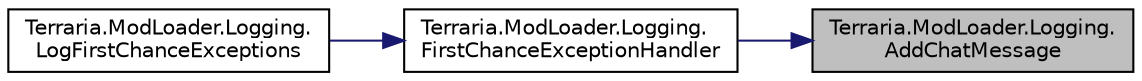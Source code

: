 digraph "Terraria.ModLoader.Logging.AddChatMessage"
{
 // LATEX_PDF_SIZE
  edge [fontname="Helvetica",fontsize="10",labelfontname="Helvetica",labelfontsize="10"];
  node [fontname="Helvetica",fontsize="10",shape=record];
  rankdir="RL";
  Node1 [label="Terraria.ModLoader.Logging.\lAddChatMessage",height=0.2,width=0.4,color="black", fillcolor="grey75", style="filled", fontcolor="black",tooltip=" "];
  Node1 -> Node2 [dir="back",color="midnightblue",fontsize="10",style="solid",fontname="Helvetica"];
  Node2 [label="Terraria.ModLoader.Logging.\lFirstChanceExceptionHandler",height=0.2,width=0.4,color="black", fillcolor="white", style="filled",URL="$class_terraria_1_1_mod_loader_1_1_logging.html#a3344b4f3e4bbad63ca7714dc0b7a641f",tooltip=" "];
  Node2 -> Node3 [dir="back",color="midnightblue",fontsize="10",style="solid",fontname="Helvetica"];
  Node3 [label="Terraria.ModLoader.Logging.\lLogFirstChanceExceptions",height=0.2,width=0.4,color="black", fillcolor="white", style="filled",URL="$class_terraria_1_1_mod_loader_1_1_logging.html#a69840616214e1e132c1da455230fb0a7",tooltip=" "];
}
